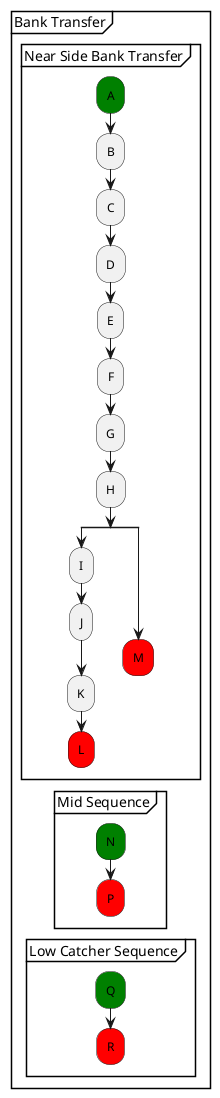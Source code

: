 /'

Tutorial - Bank Transfer Example
  
'/

@startuml 
partition "Bank Transfer" {
group "Near Side Bank Transfer"
      #green:A;
      :B;
      :C;
      :D;
      :E;
      :F;
      :G;
      :H;
  split
      :I;
      :J;
      :K;
      #red:L;
      detach
  split again
      #red:M;
      detach
  end split    
end group
group "Mid Sequence"
      #green:N;
      #red:P;
      detach
end group
group "Low Catcher Sequence"
      #green:Q;
      #red:R;
end group
}      
@enduml
